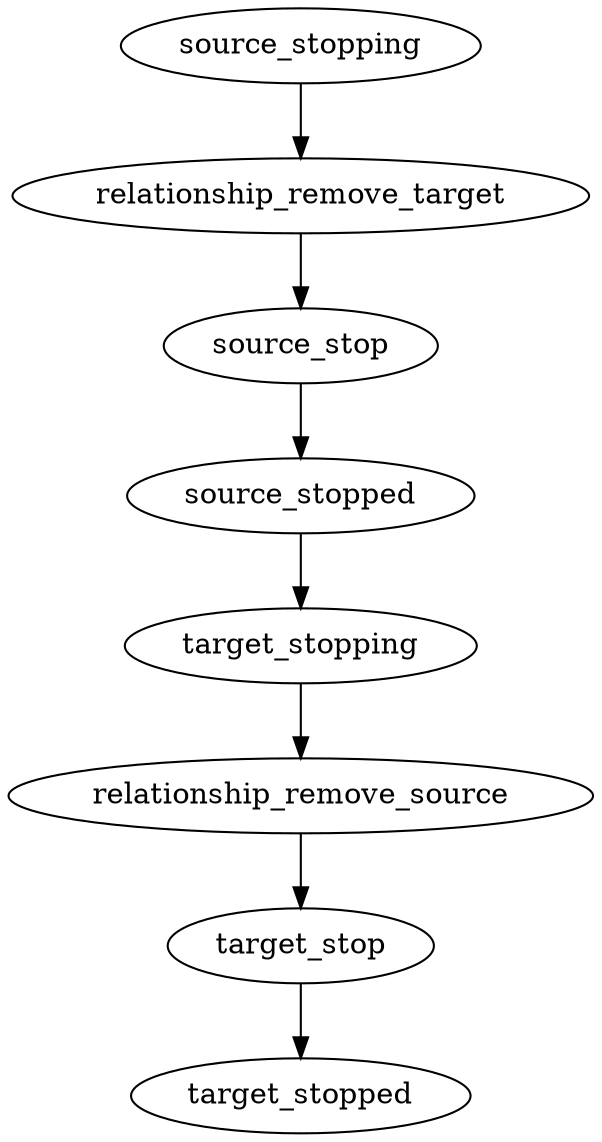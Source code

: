 digraph relationship_stop_workflow {
  target_stopping -> relationship_remove_source -> target_stop -> target_stopped;
  source_stopping -> relationship_remove_target -> source_stop -> source_stopped;
  source_stopped -> target_stopping;
}

